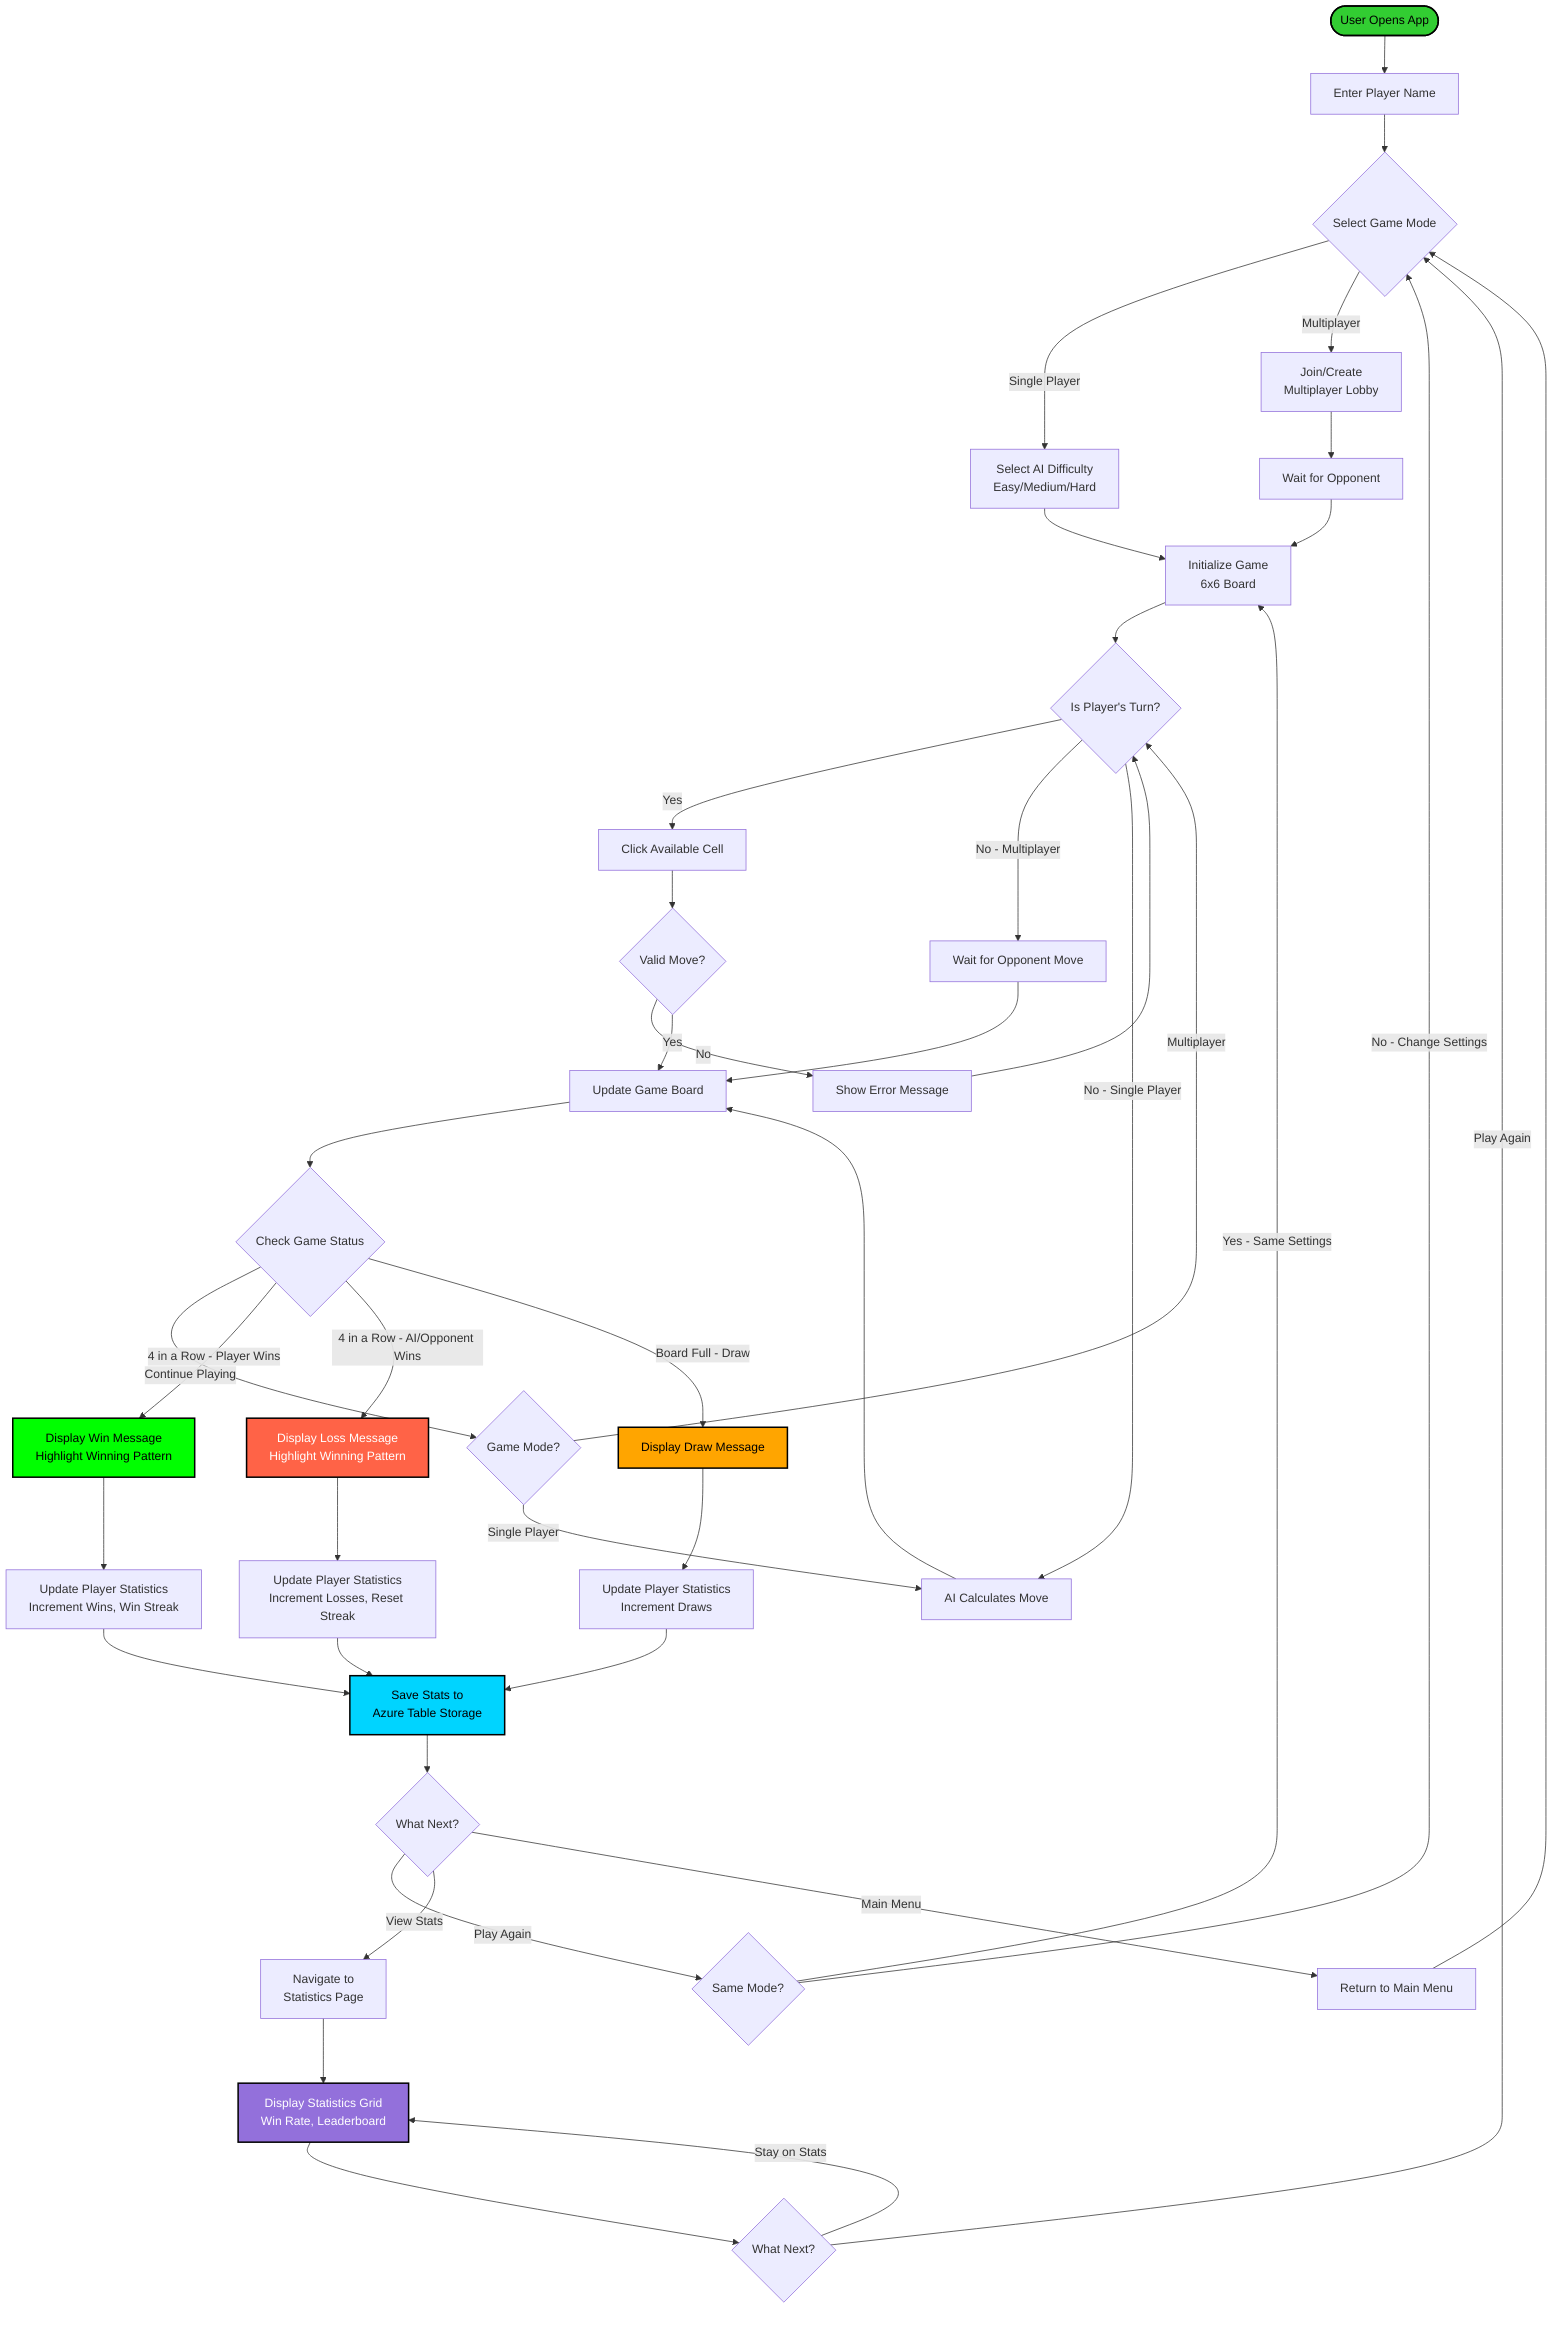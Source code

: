 flowchart TD
    Start([User Opens App]) --> EnterName[Enter Player Name]
    EnterName --> SelectMode{Select Game Mode}
    
    SelectMode -->|Single Player| SelectDifficulty[Select AI Difficulty<br/>Easy/Medium/Hard]
    SelectMode -->|Multiplayer| JoinLobby[Join/Create<br/>Multiplayer Lobby]
    
    SelectDifficulty --> StartGame[Initialize Game<br/>6x6 Board]
    JoinLobby --> WaitForPlayer[Wait for Opponent]
    WaitForPlayer --> StartGame
    
    StartGame --> PlayerTurn{Is Player's Turn?}
    
    PlayerTurn -->|Yes| SelectCell[Click Available Cell]
    PlayerTurn -->|No - Multiplayer| WaitMove[Wait for Opponent Move]
    PlayerTurn -->|No - Single Player| AITurn[AI Calculates Move]
    
    SelectCell --> ValidateMove{Valid Move?}
    WaitMove --> UpdateBoard
    AITurn --> UpdateBoard[Update Game Board]
    
    ValidateMove -->|No| ShowError[Show Error Message]
    ShowError --> PlayerTurn
    
    ValidateMove -->|Yes| UpdateBoard
    UpdateBoard --> CheckWinner{Check Game Status}
    
    CheckWinner -->|Continue Playing| CheckMode{Game Mode?}
    CheckMode -->|Single Player| AITurn
    CheckMode -->|Multiplayer| PlayerTurn
    
    CheckWinner -->|4 in a Row - Player Wins| PlayerWins[Display Win Message<br/>Highlight Winning Pattern]
    CheckWinner -->|4 in a Row - AI/Opponent Wins| OpponentWins[Display Loss Message<br/>Highlight Winning Pattern]
    CheckWinner -->|Board Full - Draw| DrawGame[Display Draw Message]
    
    PlayerWins --> UpdateStats[Update Player Statistics<br/>Increment Wins, Win Streak]
    OpponentWins --> UpdateStats2[Update Player Statistics<br/>Increment Losses, Reset Streak]
    DrawGame --> UpdateStats3[Update Player Statistics<br/>Increment Draws]
    
    UpdateStats --> SaveToAzure[Save Stats to<br/>Azure Table Storage]
    UpdateStats2 --> SaveToAzure
    UpdateStats3 --> SaveToAzure
    
    SaveToAzure --> ShowOptions{What Next?}
    
    ShowOptions -->|Play Again| CheckMode2{Same Mode?}
    ShowOptions -->|View Stats| ViewStats[Navigate to<br/>Statistics Page]
    ShowOptions -->|Main Menu| ReturnMenu[Return to Main Menu]
    
    CheckMode2 -->|Yes - Same Settings| StartGame
    CheckMode2 -->|No - Change Settings| SelectMode
    
    ViewStats --> DisplayStats[Display Statistics Grid<br/>Win Rate, Leaderboard]
    DisplayStats --> ShowOptions2{What Next?}
    
    ShowOptions2 -->|Play Again| SelectMode
    ShowOptions2 -->|Stay on Stats| DisplayStats
    
    ReturnMenu --> SelectMode
    
    style Start fill:#32cd32,stroke:#000,stroke-width:2px,color:#000
    style PlayerWins fill:#00ff00,stroke:#000,stroke-width:2px,color:#000
    style OpponentWins fill:#ff6347,stroke:#000,stroke-width:2px,color:#fff
    style DrawGame fill:#ffa500,stroke:#000,stroke-width:2px,color:#000
    style SaveToAzure fill:#00d4ff,stroke:#000,stroke-width:2px,color:#000
    style DisplayStats fill:#9370db,stroke:#000,stroke-width:2px,color:#fff